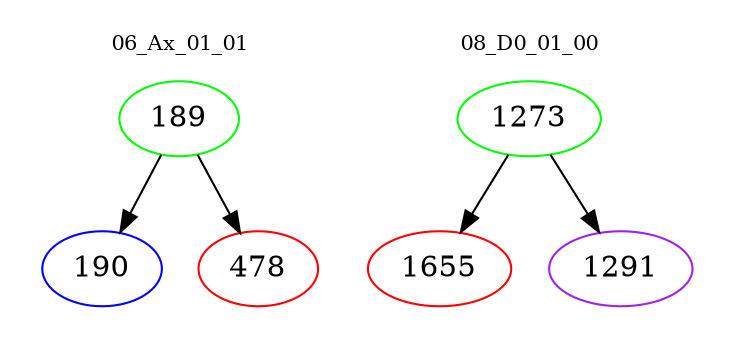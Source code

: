 digraph{
subgraph cluster_0 {
color = white
label = "06_Ax_01_01";
fontsize=10;
T0_189 [label="189", color="green"]
T0_189 -> T0_190 [color="black"]
T0_190 [label="190", color="blue"]
T0_189 -> T0_478 [color="black"]
T0_478 [label="478", color="red"]
}
subgraph cluster_1 {
color = white
label = "08_D0_01_00";
fontsize=10;
T1_1273 [label="1273", color="green"]
T1_1273 -> T1_1655 [color="black"]
T1_1655 [label="1655", color="red"]
T1_1273 -> T1_1291 [color="black"]
T1_1291 [label="1291", color="purple"]
}
}

